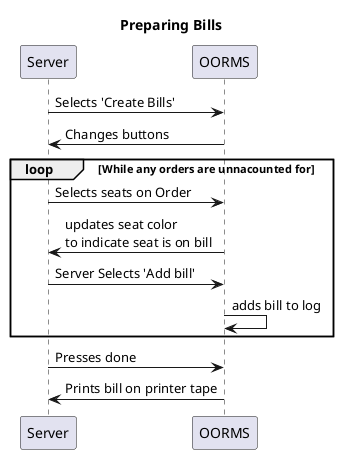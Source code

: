 @startuml
title: "Preparing Bills"
Server->OORMS: Selects 'Create Bills'
OORMS->Server: Changes buttons

loop While any orders are unnacounted for
    Server->OORMS: Selects seats on Order
    OORMS->Server: updates seat color \nto indicate seat is on bill
    Server->OORMS: Server Selects 'Add bill'
    OORMS->OORMS: adds bill to log
end
Server->OORMS: Presses done
OORMS->Server: Prints bill on printer tape






@enduml
